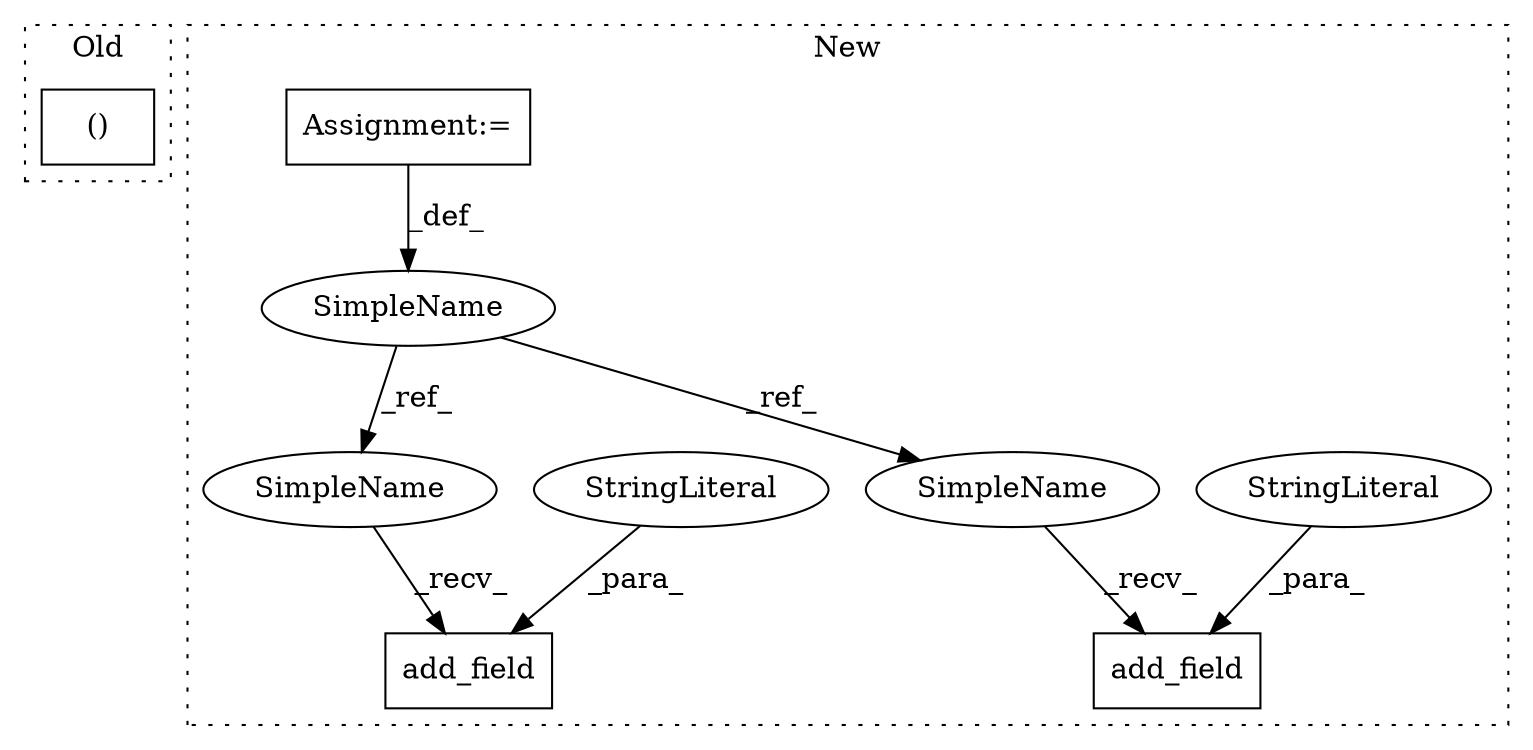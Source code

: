 digraph G {
subgraph cluster0 {
1 [label="()" a="106" s="3882" l="17" shape="box"];
label = "Old";
style="dotted";
}
subgraph cluster1 {
2 [label="add_field" a="32" s="3343,3431" l="10,1" shape="box"];
3 [label="StringLiteral" a="45" s="3353" l="17" shape="ellipse"];
4 [label="SimpleName" a="42" s="3055" l="11" shape="ellipse"];
5 [label="add_field" a="32" s="3275,3324" l="10,1" shape="box"];
6 [label="StringLiteral" a="45" s="3285" l="13" shape="ellipse"];
7 [label="Assignment:=" a="7" s="3066" l="1" shape="box"];
8 [label="SimpleName" a="42" s="3331" l="11" shape="ellipse"];
9 [label="SimpleName" a="42" s="3263" l="11" shape="ellipse"];
label = "New";
style="dotted";
}
3 -> 2 [label="_para_"];
4 -> 8 [label="_ref_"];
4 -> 9 [label="_ref_"];
6 -> 5 [label="_para_"];
7 -> 4 [label="_def_"];
8 -> 2 [label="_recv_"];
9 -> 5 [label="_recv_"];
}